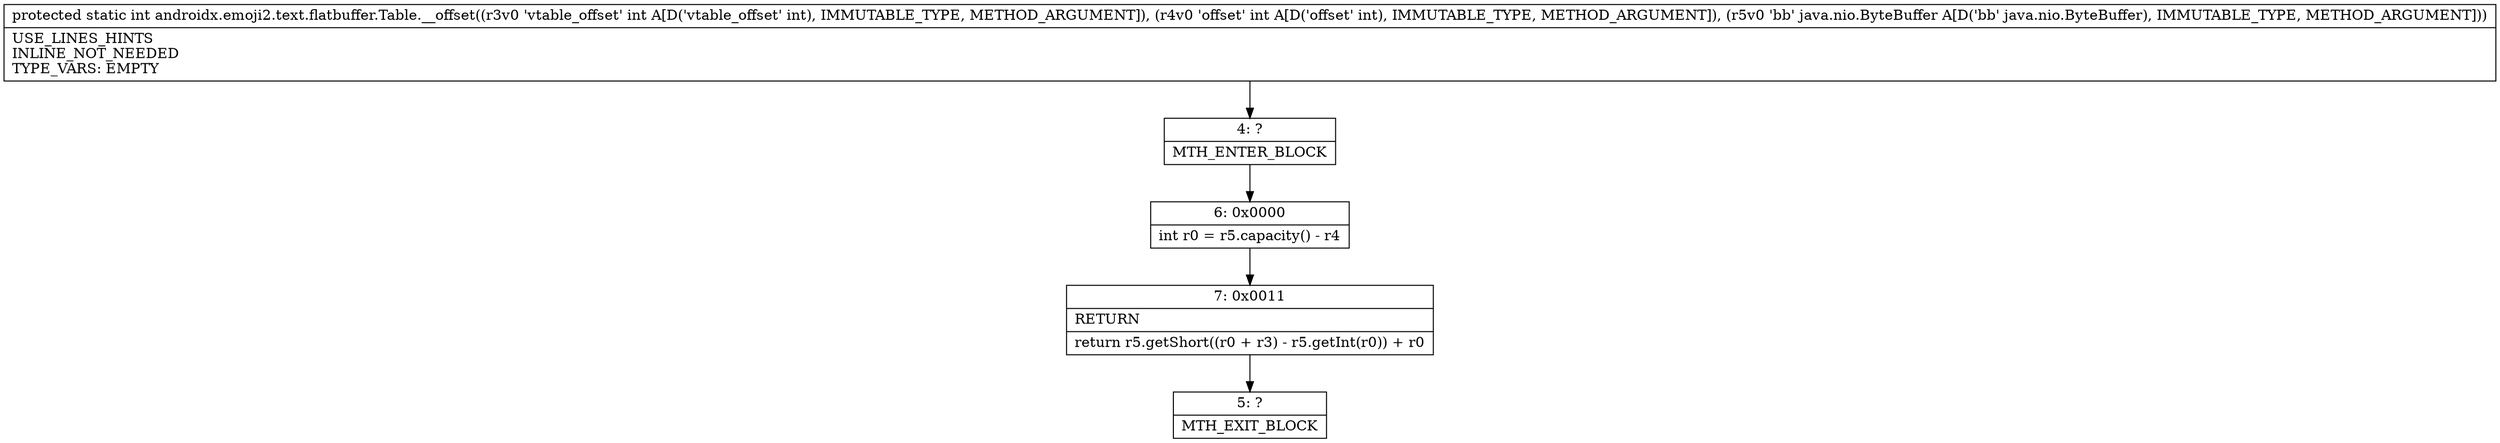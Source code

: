 digraph "CFG forandroidx.emoji2.text.flatbuffer.Table.__offset(IILjava\/nio\/ByteBuffer;)I" {
Node_4 [shape=record,label="{4\:\ ?|MTH_ENTER_BLOCK\l}"];
Node_6 [shape=record,label="{6\:\ 0x0000|int r0 = r5.capacity() \- r4\l}"];
Node_7 [shape=record,label="{7\:\ 0x0011|RETURN\l|return r5.getShort((r0 + r3) \- r5.getInt(r0)) + r0\l}"];
Node_5 [shape=record,label="{5\:\ ?|MTH_EXIT_BLOCK\l}"];
MethodNode[shape=record,label="{protected static int androidx.emoji2.text.flatbuffer.Table.__offset((r3v0 'vtable_offset' int A[D('vtable_offset' int), IMMUTABLE_TYPE, METHOD_ARGUMENT]), (r4v0 'offset' int A[D('offset' int), IMMUTABLE_TYPE, METHOD_ARGUMENT]), (r5v0 'bb' java.nio.ByteBuffer A[D('bb' java.nio.ByteBuffer), IMMUTABLE_TYPE, METHOD_ARGUMENT]))  | USE_LINES_HINTS\lINLINE_NOT_NEEDED\lTYPE_VARS: EMPTY\l}"];
MethodNode -> Node_4;Node_4 -> Node_6;
Node_6 -> Node_7;
Node_7 -> Node_5;
}

